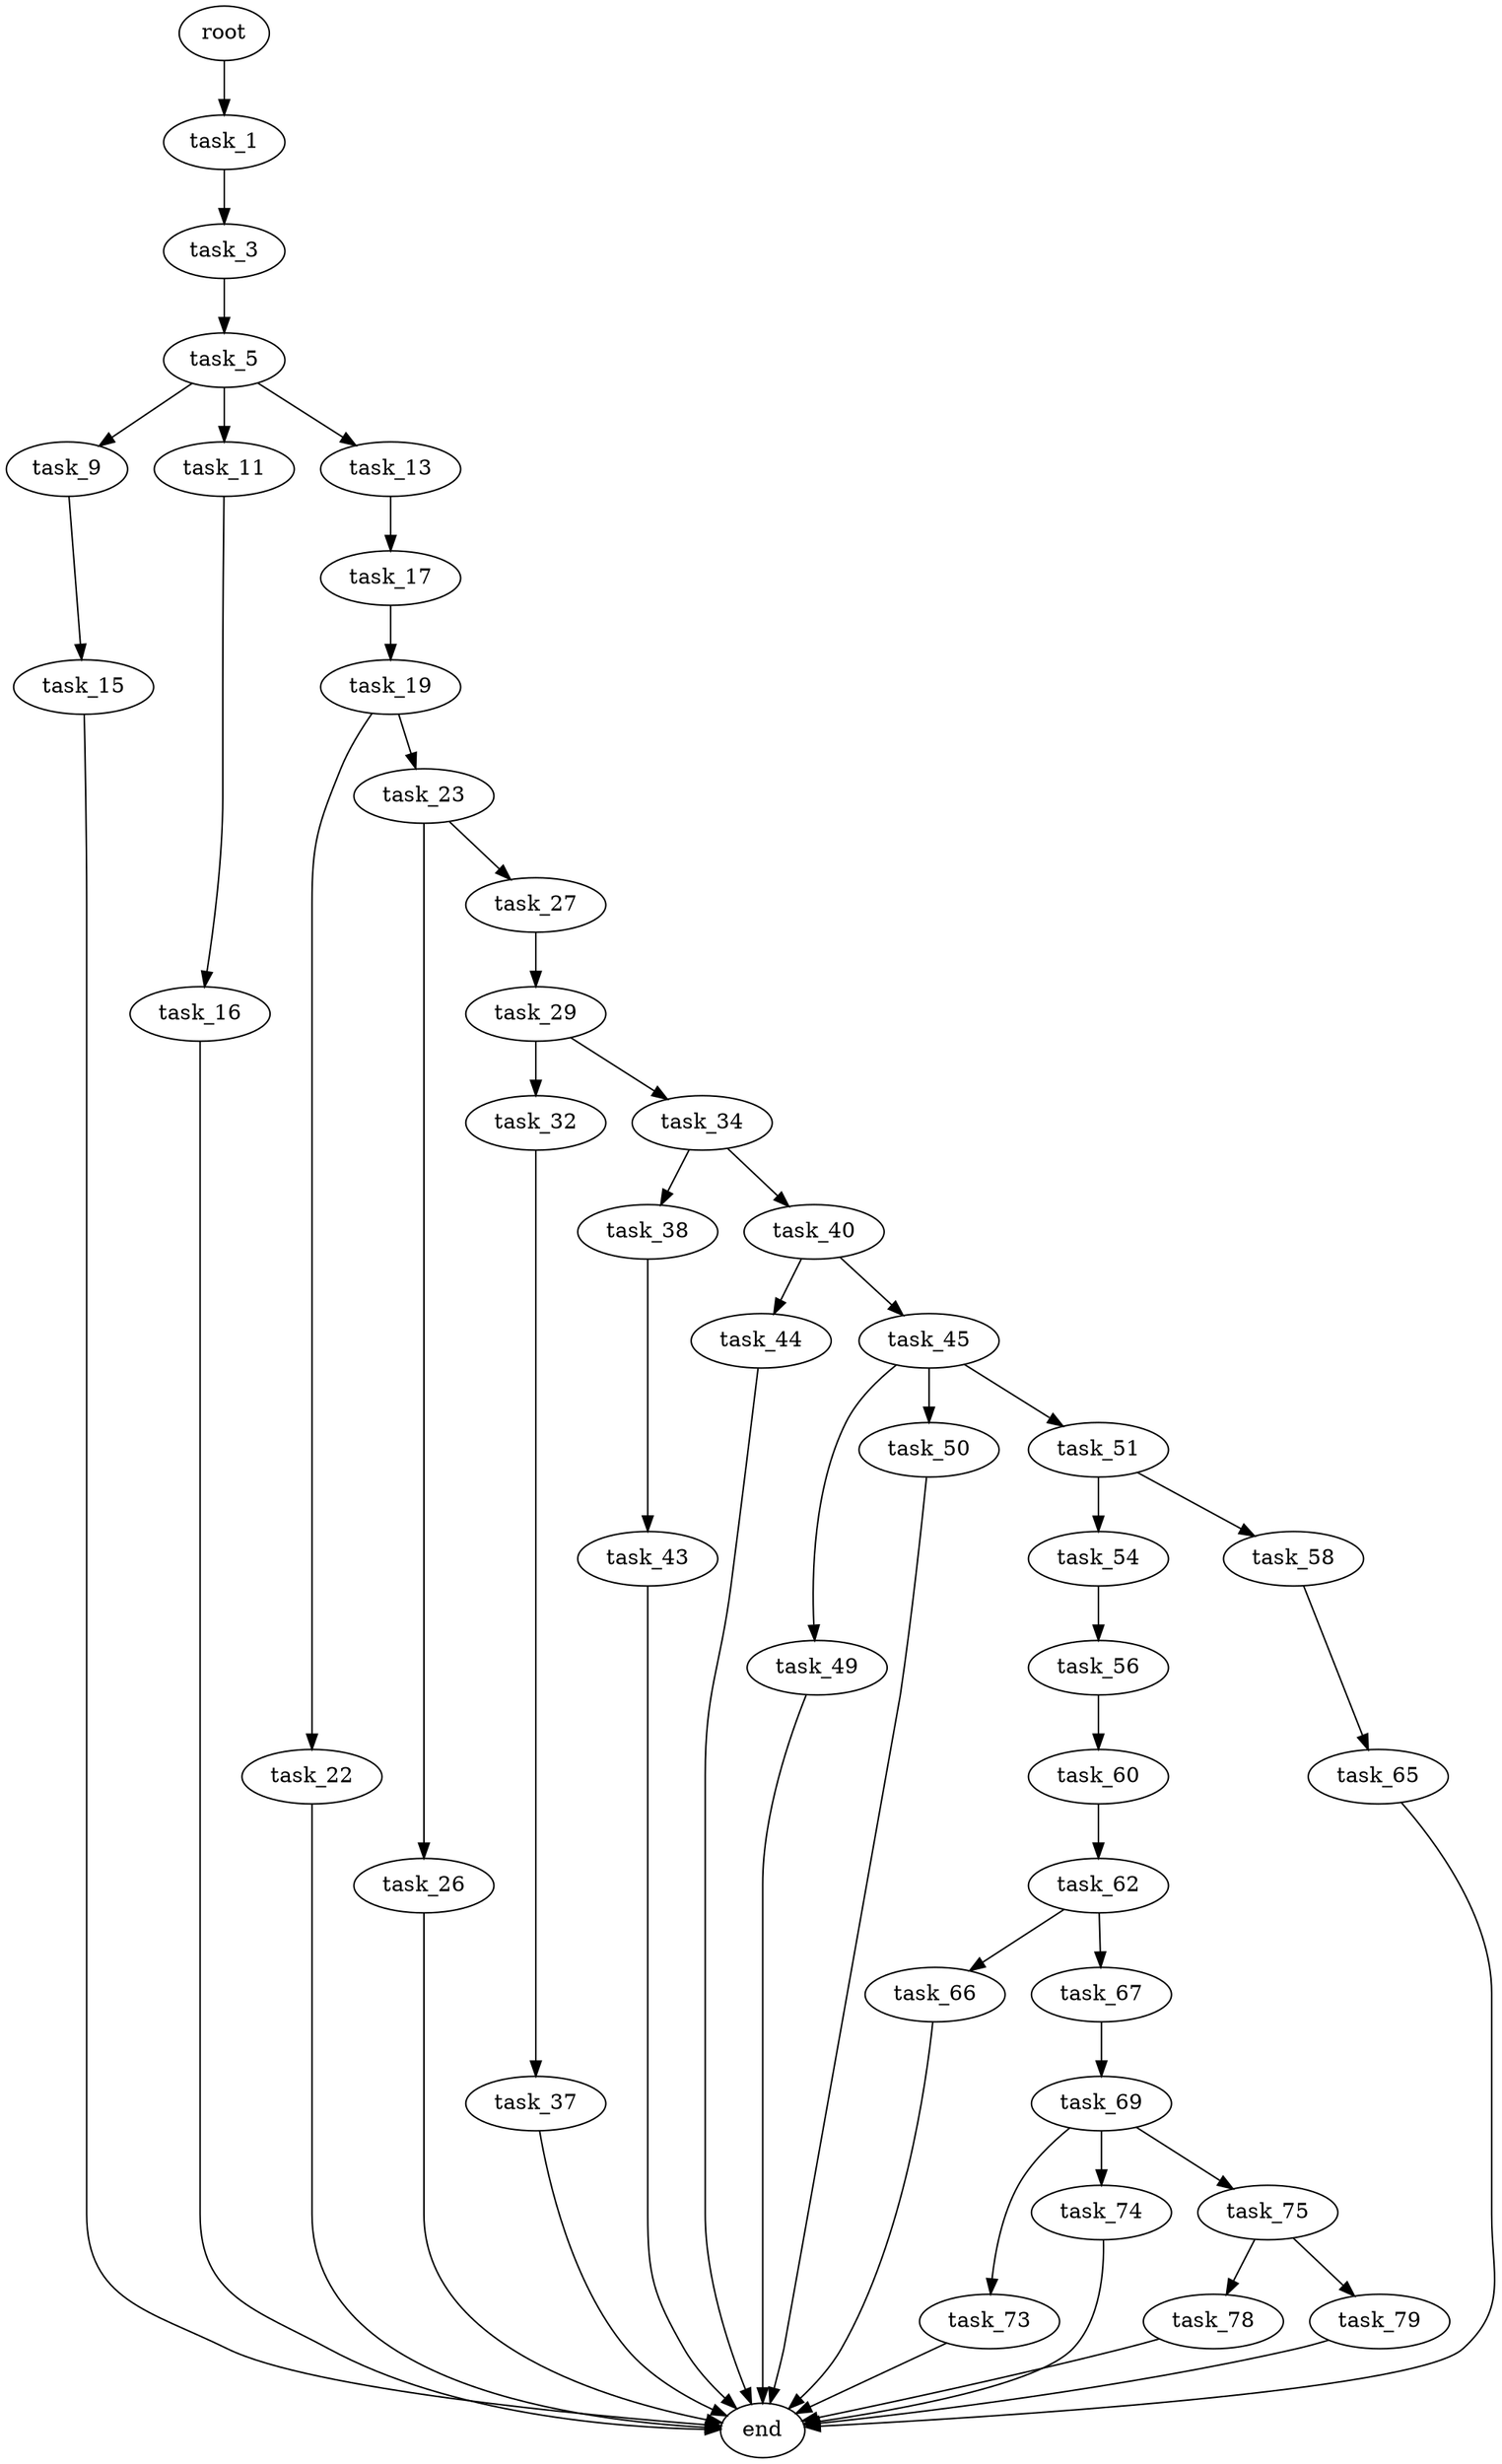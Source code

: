 digraph G {
  root [size="0.000000"];
  task_1 [size="50651542900.000000"];
  task_3 [size="7975503301.000000"];
  task_5 [size="245301458662.000000"];
  task_9 [size="128175986149.000000"];
  task_11 [size="9948890717.000000"];
  task_13 [size="110568230363.000000"];
  task_15 [size="549755813888.000000"];
  task_16 [size="2030894930.000000"];
  task_17 [size="847688326234.000000"];
  task_19 [size="782757789696.000000"];
  task_22 [size="68719476736.000000"];
  task_23 [size="27496514053.000000"];
  task_26 [size="15106402976.000000"];
  task_27 [size="8473350858.000000"];
  task_29 [size="549755813888.000000"];
  task_32 [size="549755813888.000000"];
  task_34 [size="63789857336.000000"];
  task_37 [size="2875288412.000000"];
  task_38 [size="1073741824000.000000"];
  task_40 [size="175571279009.000000"];
  task_43 [size="574988625170.000000"];
  task_44 [size="46404162803.000000"];
  task_45 [size="47081674929.000000"];
  task_49 [size="61829479521.000000"];
  task_50 [size="847239053849.000000"];
  task_51 [size="1946804440.000000"];
  task_54 [size="212830209788.000000"];
  task_56 [size="28991029248.000000"];
  task_58 [size="231928233984.000000"];
  task_60 [size="782757789696.000000"];
  task_62 [size="8589934592.000000"];
  task_65 [size="549755813888.000000"];
  task_66 [size="415303336412.000000"];
  task_67 [size="28108190184.000000"];
  task_69 [size="113571406183.000000"];
  task_73 [size="368293445632.000000"];
  task_74 [size="9109939566.000000"];
  task_75 [size="782757789696.000000"];
  task_78 [size="10501462737.000000"];
  task_79 [size="292815025.000000"];
  end [size="0.000000"];

  root -> task_1 [size="1.000000"];
  task_1 -> task_3 [size="838860800.000000"];
  task_3 -> task_5 [size="33554432.000000"];
  task_5 -> task_9 [size="209715200.000000"];
  task_5 -> task_11 [size="209715200.000000"];
  task_5 -> task_13 [size="209715200.000000"];
  task_9 -> task_15 [size="536870912.000000"];
  task_11 -> task_16 [size="209715200.000000"];
  task_13 -> task_17 [size="411041792.000000"];
  task_15 -> end [size="1.000000"];
  task_16 -> end [size="1.000000"];
  task_17 -> task_19 [size="536870912.000000"];
  task_19 -> task_22 [size="679477248.000000"];
  task_19 -> task_23 [size="679477248.000000"];
  task_22 -> end [size="1.000000"];
  task_23 -> task_26 [size="536870912.000000"];
  task_23 -> task_27 [size="536870912.000000"];
  task_26 -> end [size="1.000000"];
  task_27 -> task_29 [size="209715200.000000"];
  task_29 -> task_32 [size="536870912.000000"];
  task_29 -> task_34 [size="536870912.000000"];
  task_32 -> task_37 [size="536870912.000000"];
  task_34 -> task_38 [size="75497472.000000"];
  task_34 -> task_40 [size="75497472.000000"];
  task_37 -> end [size="1.000000"];
  task_38 -> task_43 [size="838860800.000000"];
  task_40 -> task_44 [size="536870912.000000"];
  task_40 -> task_45 [size="536870912.000000"];
  task_43 -> end [size="1.000000"];
  task_44 -> end [size="1.000000"];
  task_45 -> task_49 [size="134217728.000000"];
  task_45 -> task_50 [size="134217728.000000"];
  task_45 -> task_51 [size="134217728.000000"];
  task_49 -> end [size="1.000000"];
  task_50 -> end [size="1.000000"];
  task_51 -> task_54 [size="134217728.000000"];
  task_51 -> task_58 [size="134217728.000000"];
  task_54 -> task_56 [size="838860800.000000"];
  task_56 -> task_60 [size="75497472.000000"];
  task_58 -> task_65 [size="301989888.000000"];
  task_60 -> task_62 [size="679477248.000000"];
  task_62 -> task_66 [size="33554432.000000"];
  task_62 -> task_67 [size="33554432.000000"];
  task_65 -> end [size="1.000000"];
  task_66 -> end [size="1.000000"];
  task_67 -> task_69 [size="536870912.000000"];
  task_69 -> task_73 [size="134217728.000000"];
  task_69 -> task_74 [size="134217728.000000"];
  task_69 -> task_75 [size="134217728.000000"];
  task_73 -> end [size="1.000000"];
  task_74 -> end [size="1.000000"];
  task_75 -> task_78 [size="679477248.000000"];
  task_75 -> task_79 [size="679477248.000000"];
  task_78 -> end [size="1.000000"];
  task_79 -> end [size="1.000000"];
}
